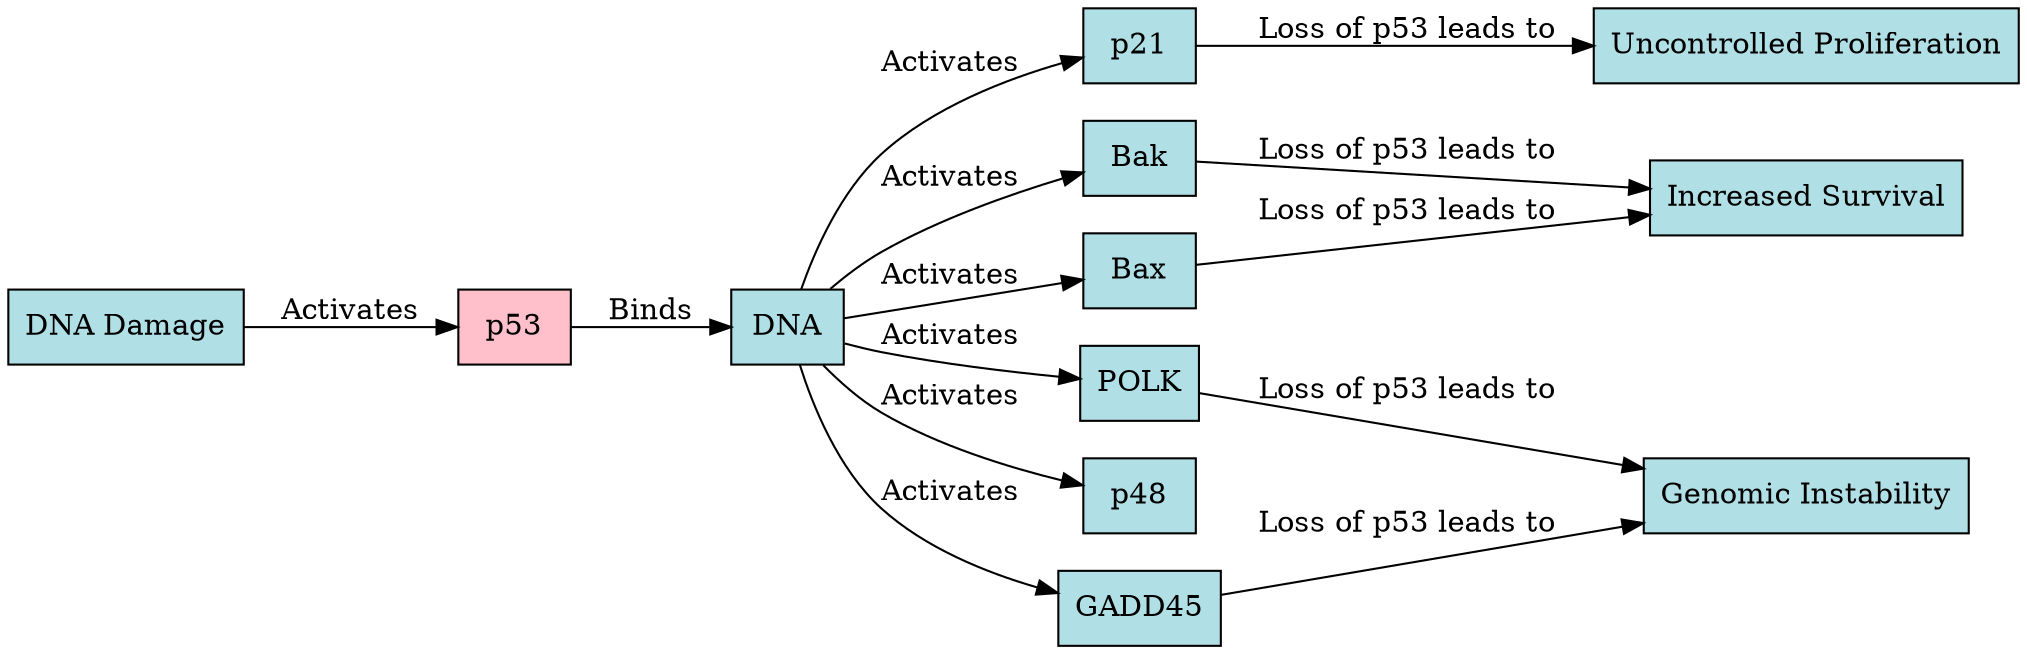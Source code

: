 digraph Transcription {
    rankdir=LR;
    node [shape=box, style=filled, fillcolor="#B0E0E6"];

    // Key nodes from the image
    DNADamage [label="DNA Damage", shape=box, fillcolor="#B0E0E6"];
    p53 [label="p53", shape=box, fillcolor="#FFC0CB"];  // p53 is often mutated in NSCLC
    DNA [label="DNA", shape=box, fillcolor="#B0E0E6"];
    p21 [label="p21", shape=box, fillcolor="#B0E0E6"];  // Cell cycle arrest
    GADD45 [label="GADD45", shape=box, fillcolor="#B0E0E6"];  // DNA repair
    Bax [label="Bax", shape=box, fillcolor="#B0E0E6"];  // Pro-apoptotic
    Bak [label="Bak", shape=box, fillcolor="#B0E0E6"];  // Pro-apoptotic
    p48 [label="p48", shape=box, fillcolor="#B0E0E6"];  // DNA repair
    POLK [label="POLK", shape=box, fillcolor="#B0E0E6"];  // DNA replication/repair
    UncontrolledProliferation [label="Uncontrolled Proliferation", shape=box, fillcolor="#B0E0E6"];
    IncreasedSurvival [label="Increased Survival", shape=box, fillcolor="#B0E0E6"];
    GenomicInstability [label="Genomic Instability", shape=box, fillcolor="#B0E0E6"];

    // Interactions from the image
    DNADamage -> p53 [label="Activates"];
    p53 -> DNA [label="Binds"];
    DNA -> p21 [label="Activates"];
    DNA -> GADD45 [label="Activates"];
    DNA -> Bax [label="Activates"];
    DNA -> Bak [label="Activates"];
    DNA -> p48 [label="Activates"];
    DNA -> POLK [label="Activates"];
    
    // Outcomes
    p21 -> UncontrolledProliferation [label="Loss of p53 leads to"];
    Bax -> IncreasedSurvival [label="Loss of p53 leads to"];
    Bak -> IncreasedSurvival [label="Loss of p53 leads to"];
    GADD45 -> GenomicInstability [label="Loss of p53 leads to"];
    POLK -> GenomicInstability [label="Loss of p53 leads to"];
}